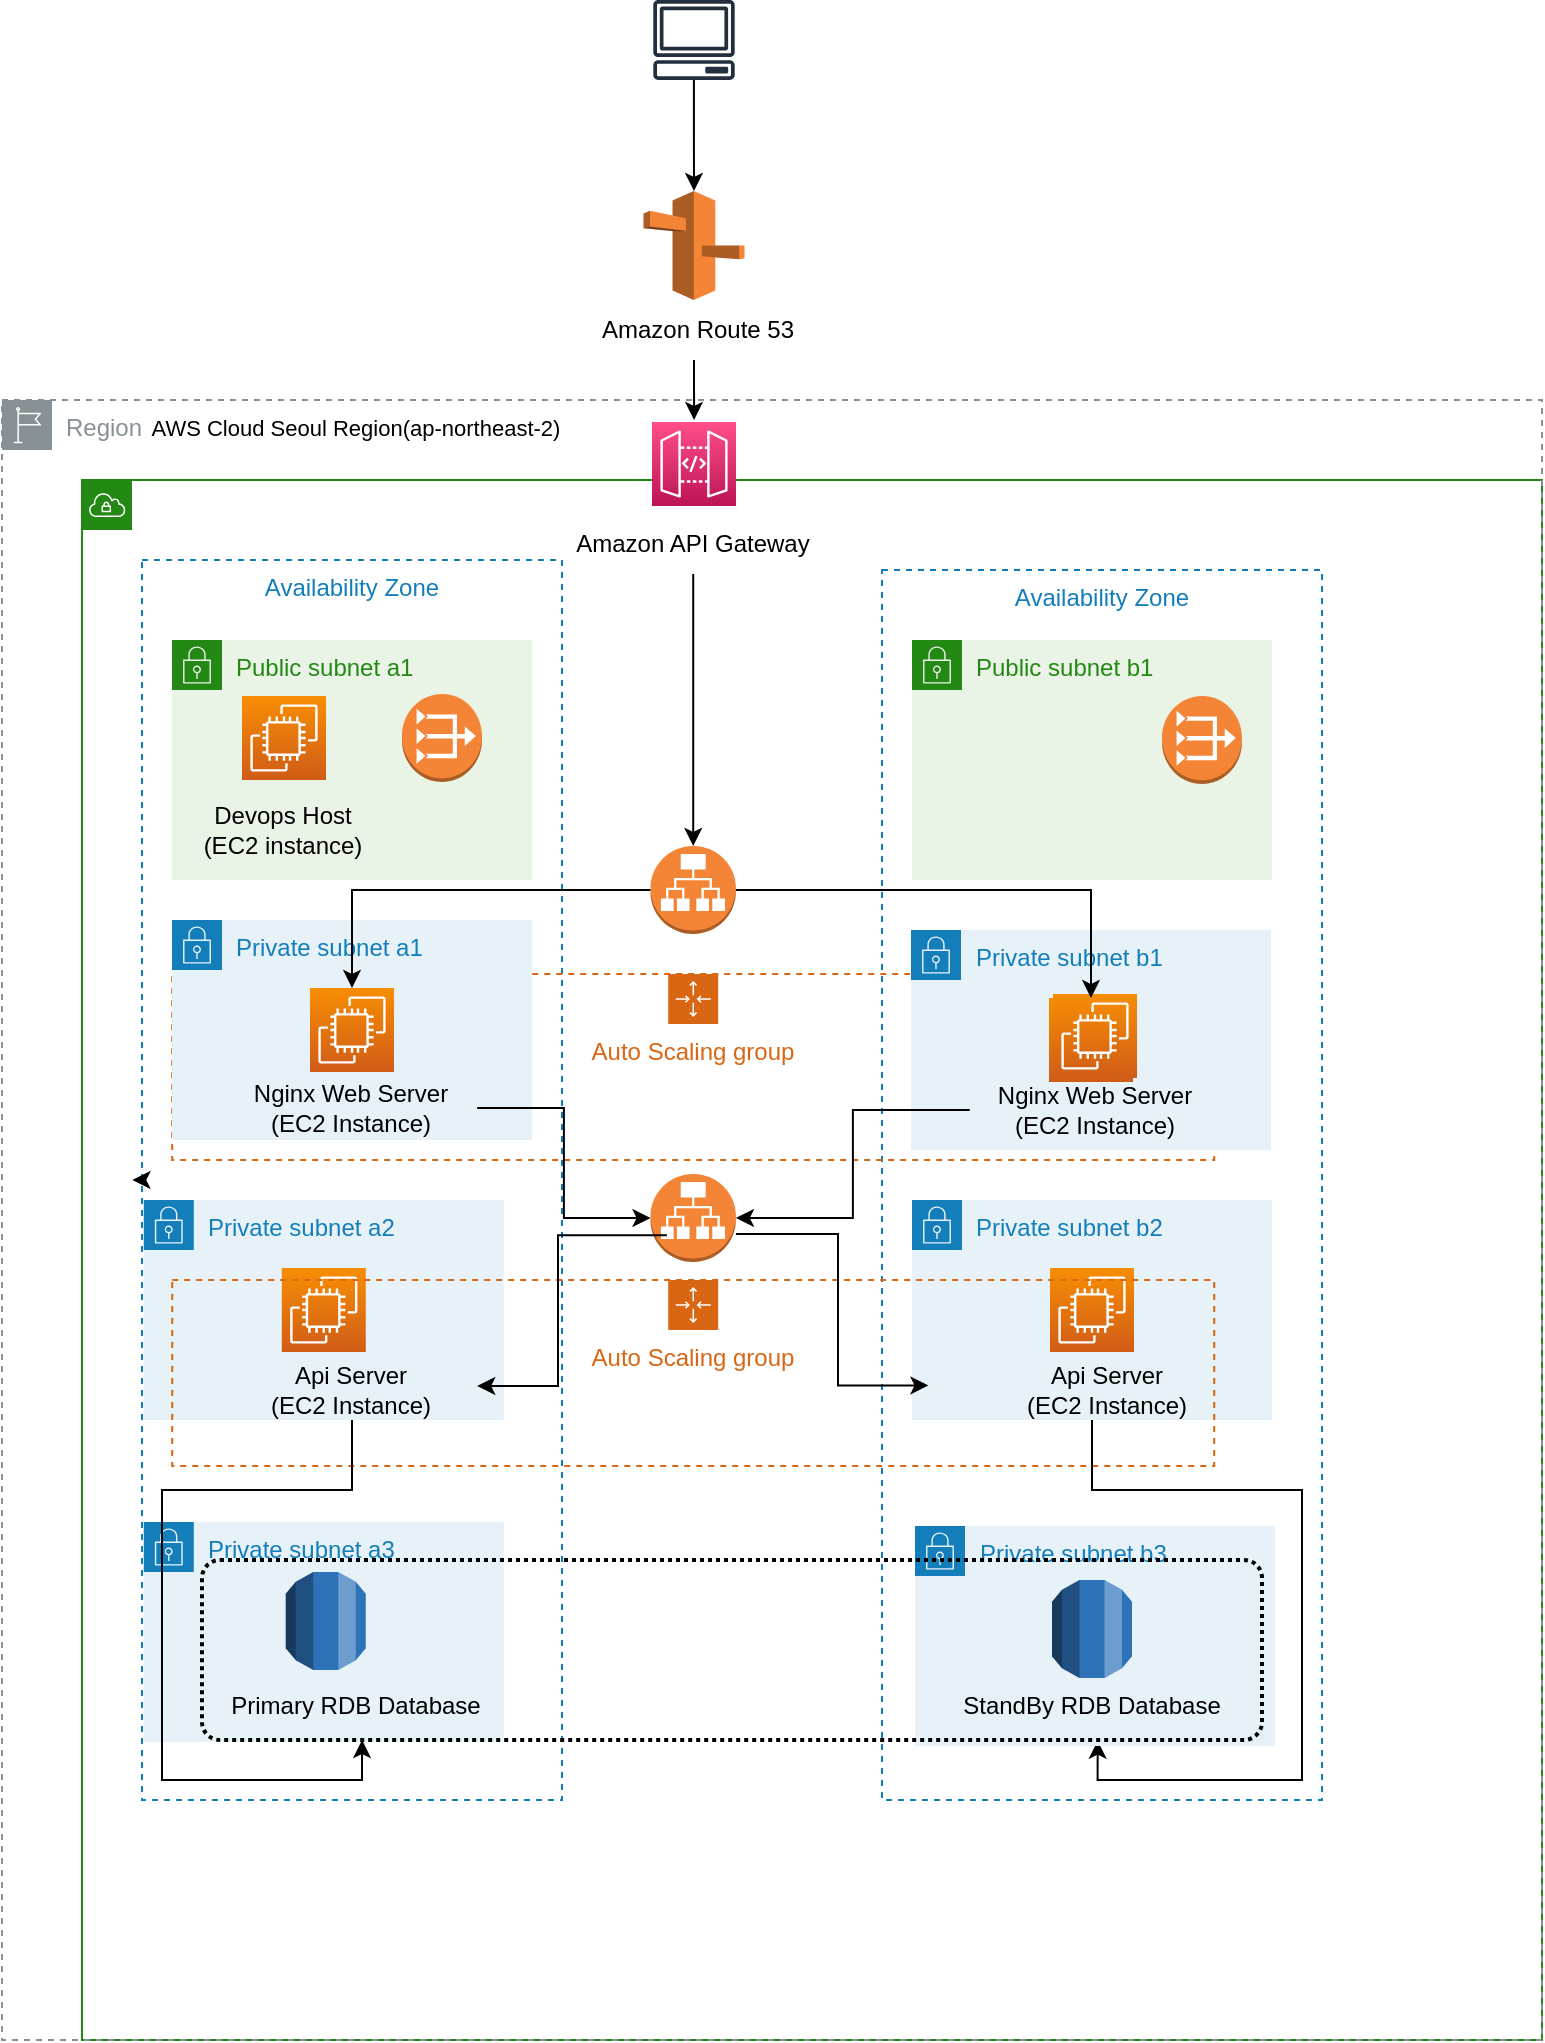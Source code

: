 <mxfile version="21.3.2" type="github">
  <diagram name="페이지-1" id="giBCQDRy0tIcnZJqyviJ">
    <mxGraphModel dx="1487" dy="739" grid="1" gridSize="10" guides="1" tooltips="1" connect="1" arrows="1" fold="1" page="1" pageScale="1" pageWidth="827" pageHeight="1169" math="0" shadow="0">
      <root>
        <mxCell id="0" />
        <mxCell id="1" parent="0" />
        <mxCell id="QBiDkqyLC_gtFL6pFu3h-56" value="Private subnet b2" style="points=[[0,0],[0.25,0],[0.5,0],[0.75,0],[1,0],[1,0.25],[1,0.5],[1,0.75],[1,1],[0.75,1],[0.5,1],[0.25,1],[0,1],[0,0.75],[0,0.5],[0,0.25]];outlineConnect=0;gradientColor=none;html=1;whiteSpace=wrap;fontSize=12;fontStyle=0;container=1;pointerEvents=0;collapsible=0;recursiveResize=0;shape=mxgraph.aws4.group;grIcon=mxgraph.aws4.group_security_group;grStroke=0;strokeColor=#147EBA;fillColor=#E6F2F8;verticalAlign=top;align=left;spacingLeft=30;fontColor=#147EBA;dashed=0;" vertex="1" parent="1">
          <mxGeometry x="515" y="670" width="180" height="110" as="geometry" />
        </mxCell>
        <mxCell id="QBiDkqyLC_gtFL6pFu3h-57" value="" style="sketch=0;points=[[0,0,0],[0.25,0,0],[0.5,0,0],[0.75,0,0],[1,0,0],[0,1,0],[0.25,1,0],[0.5,1,0],[0.75,1,0],[1,1,0],[0,0.25,0],[0,0.5,0],[0,0.75,0],[1,0.25,0],[1,0.5,0],[1,0.75,0]];outlineConnect=0;fontColor=#232F3E;gradientColor=#F78E04;gradientDirection=north;fillColor=#D05C17;strokeColor=#ffffff;dashed=0;verticalLabelPosition=bottom;verticalAlign=top;align=center;html=1;fontSize=12;fontStyle=0;aspect=fixed;shape=mxgraph.aws4.resourceIcon;resIcon=mxgraph.aws4.ec2;" vertex="1" parent="QBiDkqyLC_gtFL6pFu3h-56">
          <mxGeometry x="69" y="34" width="42" height="42" as="geometry" />
        </mxCell>
        <mxCell id="QBiDkqyLC_gtFL6pFu3h-21" value="Availability Zone" style="fillColor=none;strokeColor=#147EBA;dashed=1;verticalAlign=top;fontStyle=0;fontColor=#147EBA;whiteSpace=wrap;html=1;" vertex="1" parent="1">
          <mxGeometry x="500" y="355" width="220" height="615" as="geometry" />
        </mxCell>
        <mxCell id="QBiDkqyLC_gtFL6pFu3h-22" value="Availability Zone" style="fillColor=none;strokeColor=#147EBA;dashed=1;verticalAlign=top;fontStyle=0;fontColor=#147EBA;whiteSpace=wrap;html=1;" vertex="1" parent="1">
          <mxGeometry x="130" y="350" width="210" height="620" as="geometry" />
        </mxCell>
        <UserObject label="" id="QBiDkqyLC_gtFL6pFu3h-16">
          <mxCell style="points=[[0,0],[0.25,0],[0.5,0],[0.75,0],[1,0],[1,0.25],[1,0.5],[1,0.75],[1,1],[0.75,1],[0.5,1],[0.25,1],[0,1],[0,0.75],[0,0.5],[0,0.25]];outlineConnect=0;gradientColor=none;html=1;whiteSpace=wrap;fontSize=12;fontStyle=0;container=1;pointerEvents=0;collapsible=0;recursiveResize=0;shape=mxgraph.aws4.group;grIcon=mxgraph.aws4.group_vpc;strokeColor=#248814;fillColor=none;verticalAlign=top;align=left;spacingLeft=30;fontColor=#AAB7B8;dashed=0;" vertex="1" parent="1">
            <mxGeometry x="100" y="310" width="730" height="780" as="geometry" />
          </mxCell>
        </UserObject>
        <mxCell id="QBiDkqyLC_gtFL6pFu3h-54" value="Private subnet a2" style="points=[[0,0],[0.25,0],[0.5,0],[0.75,0],[1,0],[1,0.25],[1,0.5],[1,0.75],[1,1],[0.75,1],[0.5,1],[0.25,1],[0,1],[0,0.75],[0,0.5],[0,0.25]];outlineConnect=0;gradientColor=none;html=1;whiteSpace=wrap;fontSize=12;fontStyle=0;container=1;pointerEvents=0;collapsible=0;recursiveResize=0;shape=mxgraph.aws4.group;grIcon=mxgraph.aws4.group_security_group;grStroke=0;strokeColor=#147EBA;fillColor=#E6F2F8;verticalAlign=top;align=left;spacingLeft=30;fontColor=#147EBA;dashed=0;" vertex="1" parent="QBiDkqyLC_gtFL6pFu3h-16">
          <mxGeometry x="30.89" y="360" width="180" height="110" as="geometry" />
        </mxCell>
        <mxCell id="QBiDkqyLC_gtFL6pFu3h-55" value="" style="sketch=0;points=[[0,0,0],[0.25,0,0],[0.5,0,0],[0.75,0,0],[1,0,0],[0,1,0],[0.25,1,0],[0.5,1,0],[0.75,1,0],[1,1,0],[0,0.25,0],[0,0.5,0],[0,0.75,0],[1,0.25,0],[1,0.5,0],[1,0.75,0]];outlineConnect=0;fontColor=#232F3E;gradientColor=#F78E04;gradientDirection=north;fillColor=#D05C17;strokeColor=#ffffff;dashed=0;verticalLabelPosition=bottom;verticalAlign=top;align=center;html=1;fontSize=12;fontStyle=0;aspect=fixed;shape=mxgraph.aws4.resourceIcon;resIcon=mxgraph.aws4.ec2;" vertex="1" parent="QBiDkqyLC_gtFL6pFu3h-54">
          <mxGeometry x="69" y="34" width="42" height="42" as="geometry" />
        </mxCell>
        <mxCell id="QBiDkqyLC_gtFL6pFu3h-62" value="Region" style="sketch=0;outlineConnect=0;gradientColor=none;html=1;whiteSpace=wrap;fontSize=12;fontStyle=0;shape=mxgraph.aws4.group;grIcon=mxgraph.aws4.group_region;strokeColor=#879196;fillColor=none;verticalAlign=top;align=left;spacingLeft=30;fontColor=#879196;dashed=1;" vertex="1" parent="QBiDkqyLC_gtFL6pFu3h-16">
          <mxGeometry x="-40" y="-40" width="770" height="820" as="geometry" />
        </mxCell>
        <mxCell id="QBiDkqyLC_gtFL6pFu3h-17" value="" style="outlineConnect=0;dashed=0;verticalLabelPosition=bottom;verticalAlign=top;align=center;html=1;shape=mxgraph.aws3.application_load_balancer;fillColor=#F58536;gradientColor=none;" vertex="1" parent="QBiDkqyLC_gtFL6pFu3h-16">
          <mxGeometry x="284.25" y="183" width="42.71" height="44" as="geometry" />
        </mxCell>
        <mxCell id="QBiDkqyLC_gtFL6pFu3h-20" style="edgeStyle=orthogonalEdgeStyle;rounded=0;orthogonalLoop=1;jettySize=auto;html=1;entryX=0.5;entryY=0;entryDx=0;entryDy=0;entryPerimeter=0;exitX=0.5;exitY=1;exitDx=0;exitDy=0;" edge="1" parent="QBiDkqyLC_gtFL6pFu3h-16" source="QBiDkqyLC_gtFL6pFu3h-15" target="QBiDkqyLC_gtFL6pFu3h-17">
          <mxGeometry relative="1" as="geometry" />
        </mxCell>
        <mxCell id="QBiDkqyLC_gtFL6pFu3h-10" value="" style="endArrow=classic;html=1;rounded=0;exitX=0.5;exitY=1;exitDx=0;exitDy=0;" edge="1" parent="QBiDkqyLC_gtFL6pFu3h-16">
          <mxGeometry width="50" height="50" relative="1" as="geometry">
            <mxPoint x="306" y="-60" as="sourcePoint" />
            <mxPoint x="306.029" y="-30" as="targetPoint" />
          </mxGeometry>
        </mxCell>
        <mxCell id="QBiDkqyLC_gtFL6pFu3h-15" value="Amazon API Gateway" style="rounded=0;whiteSpace=wrap;html=1;strokeColor=none;fillColor=none;" vertex="1" parent="QBiDkqyLC_gtFL6pFu3h-16">
          <mxGeometry x="243.0" y="17" width="125.21" height="30" as="geometry" />
        </mxCell>
        <mxCell id="QBiDkqyLC_gtFL6pFu3h-58" value="Private subnet a3" style="points=[[0,0],[0.25,0],[0.5,0],[0.75,0],[1,0],[1,0.25],[1,0.5],[1,0.75],[1,1],[0.75,1],[0.5,1],[0.25,1],[0,1],[0,0.75],[0,0.5],[0,0.25]];outlineConnect=0;gradientColor=none;html=1;whiteSpace=wrap;fontSize=12;fontStyle=0;container=1;pointerEvents=0;collapsible=0;recursiveResize=0;shape=mxgraph.aws4.group;grIcon=mxgraph.aws4.group_security_group;grStroke=0;strokeColor=#147EBA;fillColor=#E6F2F8;verticalAlign=top;align=left;spacingLeft=30;fontColor=#147EBA;dashed=0;" vertex="1" parent="QBiDkqyLC_gtFL6pFu3h-16">
          <mxGeometry x="30.89" y="521" width="180" height="110" as="geometry" />
        </mxCell>
        <mxCell id="QBiDkqyLC_gtFL6pFu3h-71" value="" style="outlineConnect=0;dashed=0;verticalLabelPosition=bottom;verticalAlign=top;align=center;html=1;shape=mxgraph.aws3.rds;fillColor=#2E73B8;gradientColor=none;" vertex="1" parent="QBiDkqyLC_gtFL6pFu3h-58">
          <mxGeometry x="71" y="25" width="40" height="49" as="geometry" />
        </mxCell>
        <mxCell id="QBiDkqyLC_gtFL6pFu3h-63" value="" style="outlineConnect=0;dashed=0;verticalLabelPosition=bottom;verticalAlign=top;align=center;html=1;shape=mxgraph.aws3.application_load_balancer;fillColor=#F58536;gradientColor=none;" vertex="1" parent="QBiDkqyLC_gtFL6pFu3h-16">
          <mxGeometry x="284.25" y="347" width="42.71" height="44" as="geometry" />
        </mxCell>
        <mxCell id="QBiDkqyLC_gtFL6pFu3h-42" value="Auto Scaling group" style="points=[[0,0],[0.25,0],[0.5,0],[0.75,0],[1,0],[1,0.25],[1,0.5],[1,0.75],[1,1],[0.75,1],[0.5,1],[0.25,1],[0,1],[0,0.75],[0,0.5],[0,0.25]];outlineConnect=0;gradientColor=none;html=1;whiteSpace=wrap;fontSize=12;fontStyle=0;container=1;pointerEvents=0;collapsible=0;recursiveResize=0;shape=mxgraph.aws4.groupCenter;grIcon=mxgraph.aws4.group_auto_scaling_group;grStroke=1;strokeColor=#D86613;fillColor=none;verticalAlign=top;align=center;fontColor=#D86613;dashed=1;spacingTop=25;" vertex="1" parent="QBiDkqyLC_gtFL6pFu3h-16">
          <mxGeometry x="45.11" y="247" width="521" height="93" as="geometry" />
        </mxCell>
        <mxCell id="QBiDkqyLC_gtFL6pFu3h-90" value="Auto Scaling group" style="points=[[0,0],[0.25,0],[0.5,0],[0.75,0],[1,0],[1,0.25],[1,0.5],[1,0.75],[1,1],[0.75,1],[0.5,1],[0.25,1],[0,1],[0,0.75],[0,0.5],[0,0.25]];outlineConnect=0;gradientColor=none;html=1;whiteSpace=wrap;fontSize=12;fontStyle=0;container=1;pointerEvents=0;collapsible=0;recursiveResize=0;shape=mxgraph.aws4.groupCenter;grIcon=mxgraph.aws4.group_auto_scaling_group;grStroke=1;strokeColor=#D86613;fillColor=none;verticalAlign=top;align=center;fontColor=#D86613;dashed=1;spacingTop=25;" vertex="1" parent="QBiDkqyLC_gtFL6pFu3h-16">
          <mxGeometry x="45.11" y="400" width="521" height="93" as="geometry" />
        </mxCell>
        <mxCell id="QBiDkqyLC_gtFL6pFu3h-101" style="edgeStyle=orthogonalEdgeStyle;rounded=0;orthogonalLoop=1;jettySize=auto;html=1;" edge="1" parent="QBiDkqyLC_gtFL6pFu3h-16">
          <mxGeometry relative="1" as="geometry">
            <mxPoint x="326.96" y="377" as="sourcePoint" />
            <mxPoint x="423.23" y="452.7" as="targetPoint" />
            <Array as="points">
              <mxPoint x="378" y="377" />
              <mxPoint x="378" y="453" />
            </Array>
          </mxGeometry>
        </mxCell>
        <mxCell id="QBiDkqyLC_gtFL6pFu3h-48" value="Private subnet b1" style="points=[[0,0],[0.25,0],[0.5,0],[0.75,0],[1,0],[1,0.25],[1,0.5],[1,0.75],[1,1],[0.75,1],[0.5,1],[0.25,1],[0,1],[0,0.75],[0,0.5],[0,0.25]];outlineConnect=0;gradientColor=none;html=1;whiteSpace=wrap;fontSize=12;fontStyle=0;container=1;pointerEvents=0;collapsible=0;recursiveResize=0;shape=mxgraph.aws4.group;grIcon=mxgraph.aws4.group_security_group;grStroke=0;strokeColor=#147EBA;fillColor=#E6F2F8;verticalAlign=top;align=left;spacingLeft=30;fontColor=#147EBA;dashed=0;" vertex="1" parent="1">
          <mxGeometry x="514.5" y="535" width="180" height="110" as="geometry" />
        </mxCell>
        <mxCell id="QBiDkqyLC_gtFL6pFu3h-49" value="" style="sketch=0;points=[[0,0,0],[0.25,0,0],[0.5,0,0],[0.75,0,0],[1,0,0],[0,1,0],[0.25,1,0],[0.5,1,0],[0.75,1,0],[1,1,0],[0,0.25,0],[0,0.5,0],[0,0.75,0],[1,0.25,0],[1,0.5,0],[1,0.75,0]];outlineConnect=0;fontColor=#232F3E;gradientColor=#F78E04;gradientDirection=north;fillColor=#D05C17;strokeColor=#ffffff;dashed=0;verticalLabelPosition=bottom;verticalAlign=top;align=center;html=1;fontSize=12;fontStyle=0;aspect=fixed;shape=mxgraph.aws4.resourceIcon;resIcon=mxgraph.aws4.ec2;" vertex="1" parent="QBiDkqyLC_gtFL6pFu3h-48">
          <mxGeometry x="69" y="34" width="42" height="42" as="geometry" />
        </mxCell>
        <mxCell id="QBiDkqyLC_gtFL6pFu3h-26" value="Private subnet a1" style="points=[[0,0],[0.25,0],[0.5,0],[0.75,0],[1,0],[1,0.25],[1,0.5],[1,0.75],[1,1],[0.75,1],[0.5,1],[0.25,1],[0,1],[0,0.75],[0,0.5],[0,0.25]];outlineConnect=0;gradientColor=none;html=1;whiteSpace=wrap;fontSize=12;fontStyle=0;container=1;pointerEvents=0;collapsible=0;recursiveResize=0;shape=mxgraph.aws4.group;grIcon=mxgraph.aws4.group_security_group;grStroke=0;strokeColor=#147EBA;fillColor=#E6F2F8;verticalAlign=top;align=left;spacingLeft=30;fontColor=#147EBA;dashed=0;" vertex="1" parent="1">
          <mxGeometry x="145" y="530" width="180" height="110" as="geometry" />
        </mxCell>
        <mxCell id="QBiDkqyLC_gtFL6pFu3h-30" value="" style="sketch=0;points=[[0,0,0],[0.25,0,0],[0.5,0,0],[0.75,0,0],[1,0,0],[0,1,0],[0.25,1,0],[0.5,1,0],[0.75,1,0],[1,1,0],[0,0.25,0],[0,0.5,0],[0,0.75,0],[1,0.25,0],[1,0.5,0],[1,0.75,0]];outlineConnect=0;fontColor=#232F3E;gradientColor=#F78E04;gradientDirection=north;fillColor=#D05C17;strokeColor=#ffffff;dashed=0;verticalLabelPosition=bottom;verticalAlign=top;align=center;html=1;fontSize=12;fontStyle=0;aspect=fixed;shape=mxgraph.aws4.resourceIcon;resIcon=mxgraph.aws4.ec2;" vertex="1" parent="QBiDkqyLC_gtFL6pFu3h-26">
          <mxGeometry x="69" y="34" width="42" height="42" as="geometry" />
        </mxCell>
        <mxCell id="QBiDkqyLC_gtFL6pFu3h-14" value="" style="edgeStyle=orthogonalEdgeStyle;rounded=0;orthogonalLoop=1;jettySize=auto;html=1;entryX=0.5;entryY=0;entryDx=0;entryDy=0;entryPerimeter=0;" edge="1" parent="1" source="QBiDkqyLC_gtFL6pFu3h-1" target="QBiDkqyLC_gtFL6pFu3h-104">
          <mxGeometry relative="1" as="geometry">
            <mxPoint x="407" y="170" as="targetPoint" />
          </mxGeometry>
        </mxCell>
        <mxCell id="QBiDkqyLC_gtFL6pFu3h-1" value="" style="sketch=0;outlineConnect=0;fontColor=#232F3E;gradientColor=none;fillColor=#232F3D;strokeColor=none;dashed=0;verticalLabelPosition=bottom;verticalAlign=top;align=center;html=1;fontSize=12;fontStyle=0;aspect=fixed;pointerEvents=1;shape=mxgraph.aws4.client;" vertex="1" parent="1">
          <mxGeometry x="385.47" y="70" width="41.05" height="40" as="geometry" />
        </mxCell>
        <mxCell id="QBiDkqyLC_gtFL6pFu3h-23" value="Public subnet a1" style="points=[[0,0],[0.25,0],[0.5,0],[0.75,0],[1,0],[1,0.25],[1,0.5],[1,0.75],[1,1],[0.75,1],[0.5,1],[0.25,1],[0,1],[0,0.75],[0,0.5],[0,0.25]];outlineConnect=0;gradientColor=none;html=1;whiteSpace=wrap;fontSize=12;fontStyle=0;container=1;pointerEvents=0;collapsible=0;recursiveResize=0;shape=mxgraph.aws4.group;grIcon=mxgraph.aws4.group_security_group;grStroke=0;strokeColor=#248814;fillColor=#E9F3E6;verticalAlign=top;align=left;spacingLeft=30;fontColor=#248814;dashed=0;" vertex="1" parent="1">
          <mxGeometry x="145" y="390" width="180" height="120" as="geometry" />
        </mxCell>
        <mxCell id="QBiDkqyLC_gtFL6pFu3h-36" value="" style="outlineConnect=0;dashed=0;verticalLabelPosition=bottom;verticalAlign=top;align=center;html=1;shape=mxgraph.aws3.vpc_nat_gateway;fillColor=#F58536;gradientColor=none;" vertex="1" parent="QBiDkqyLC_gtFL6pFu3h-23">
          <mxGeometry x="115" y="27" width="40" height="44" as="geometry" />
        </mxCell>
        <mxCell id="QBiDkqyLC_gtFL6pFu3h-28" value="Devops Host&lt;br&gt;(EC2 instance)" style="rounded=0;whiteSpace=wrap;html=1;strokeColor=none;fillColor=none;" vertex="1" parent="QBiDkqyLC_gtFL6pFu3h-23">
          <mxGeometry x="-6.61" y="80" width="125.21" height="30" as="geometry" />
        </mxCell>
        <mxCell id="QBiDkqyLC_gtFL6pFu3h-27" value="" style="sketch=0;points=[[0,0,0],[0.25,0,0],[0.5,0,0],[0.75,0,0],[1,0,0],[0,1,0],[0.25,1,0],[0.5,1,0],[0.75,1,0],[1,1,0],[0,0.25,0],[0,0.5,0],[0,0.75,0],[1,0.25,0],[1,0.5,0],[1,0.75,0]];outlineConnect=0;fontColor=#232F3E;gradientColor=#F78E04;gradientDirection=north;fillColor=#D05C17;strokeColor=#ffffff;dashed=0;verticalLabelPosition=bottom;verticalAlign=top;align=center;html=1;fontSize=12;fontStyle=0;aspect=fixed;shape=mxgraph.aws4.resourceIcon;resIcon=mxgraph.aws4.ec2;" vertex="1" parent="1">
          <mxGeometry x="180" y="418" width="42" height="42" as="geometry" />
        </mxCell>
        <mxCell id="QBiDkqyLC_gtFL6pFu3h-29" value="Public subnet b1" style="points=[[0,0],[0.25,0],[0.5,0],[0.75,0],[1,0],[1,0.25],[1,0.5],[1,0.75],[1,1],[0.75,1],[0.5,1],[0.25,1],[0,1],[0,0.75],[0,0.5],[0,0.25]];outlineConnect=0;gradientColor=none;html=1;whiteSpace=wrap;fontSize=12;fontStyle=0;container=1;pointerEvents=0;collapsible=0;recursiveResize=0;shape=mxgraph.aws4.group;grIcon=mxgraph.aws4.group_security_group;grStroke=0;strokeColor=#248814;fillColor=#E9F3E6;verticalAlign=top;align=left;spacingLeft=30;fontColor=#248814;dashed=0;" vertex="1" parent="1">
          <mxGeometry x="515" y="390" width="180" height="120" as="geometry" />
        </mxCell>
        <mxCell id="QBiDkqyLC_gtFL6pFu3h-37" value="" style="outlineConnect=0;dashed=0;verticalLabelPosition=bottom;verticalAlign=top;align=center;html=1;shape=mxgraph.aws3.vpc_nat_gateway;fillColor=#F58536;gradientColor=none;" vertex="1" parent="QBiDkqyLC_gtFL6pFu3h-29">
          <mxGeometry x="125" y="28" width="40" height="44" as="geometry" />
        </mxCell>
        <mxCell id="QBiDkqyLC_gtFL6pFu3h-31" value="" style="sketch=0;points=[[0,0,0],[0.25,0,0],[0.5,0,0],[0.75,0,0],[1,0,0],[0,1,0],[0.25,1,0],[0.5,1,0],[0.75,1,0],[1,1,0],[0,0.25,0],[0,0.5,0],[0,0.75,0],[1,0.25,0],[1,0.5,0],[1,0.75,0]];outlineConnect=0;fontColor=#232F3E;gradientColor=#F78E04;gradientDirection=north;fillColor=#D05C17;strokeColor=#ffffff;dashed=0;verticalLabelPosition=bottom;verticalAlign=top;align=center;html=1;fontSize=12;fontStyle=0;aspect=fixed;shape=mxgraph.aws4.resourceIcon;resIcon=mxgraph.aws4.ec2;" vertex="1" parent="1">
          <mxGeometry x="585.5" y="567" width="42" height="42" as="geometry" />
        </mxCell>
        <mxCell id="QBiDkqyLC_gtFL6pFu3h-68" style="edgeStyle=orthogonalEdgeStyle;rounded=0;orthogonalLoop=1;jettySize=auto;html=1;entryX=0;entryY=0.5;entryDx=0;entryDy=0;entryPerimeter=0;" edge="1" parent="1" source="QBiDkqyLC_gtFL6pFu3h-41" target="QBiDkqyLC_gtFL6pFu3h-63">
          <mxGeometry relative="1" as="geometry" />
        </mxCell>
        <mxCell id="QBiDkqyLC_gtFL6pFu3h-41" value="Nginx Web Server&lt;br&gt;(EC2 Instance)" style="rounded=0;whiteSpace=wrap;html=1;strokeColor=none;fillColor=none;" vertex="1" parent="1">
          <mxGeometry x="172.39" y="609" width="125.21" height="30" as="geometry" />
        </mxCell>
        <mxCell id="QBiDkqyLC_gtFL6pFu3h-46" style="edgeStyle=orthogonalEdgeStyle;rounded=0;orthogonalLoop=1;jettySize=auto;html=1;exitX=0;exitY=0.5;exitDx=0;exitDy=0;exitPerimeter=0;" edge="1" parent="1" source="QBiDkqyLC_gtFL6pFu3h-17" target="QBiDkqyLC_gtFL6pFu3h-30">
          <mxGeometry relative="1" as="geometry" />
        </mxCell>
        <mxCell id="QBiDkqyLC_gtFL6pFu3h-50" style="edgeStyle=orthogonalEdgeStyle;rounded=0;orthogonalLoop=1;jettySize=auto;html=1;" edge="1" parent="1" source="QBiDkqyLC_gtFL6pFu3h-17" target="QBiDkqyLC_gtFL6pFu3h-49">
          <mxGeometry relative="1" as="geometry" />
        </mxCell>
        <mxCell id="QBiDkqyLC_gtFL6pFu3h-69" style="edgeStyle=orthogonalEdgeStyle;rounded=0;orthogonalLoop=1;jettySize=auto;html=1;entryX=1;entryY=0.5;entryDx=0;entryDy=0;entryPerimeter=0;" edge="1" parent="1" source="QBiDkqyLC_gtFL6pFu3h-51" target="QBiDkqyLC_gtFL6pFu3h-63">
          <mxGeometry relative="1" as="geometry" />
        </mxCell>
        <mxCell id="QBiDkqyLC_gtFL6pFu3h-51" value="Nginx Web Server&lt;br&gt;(EC2 Instance)" style="rounded=0;whiteSpace=wrap;html=1;strokeColor=none;fillColor=none;" vertex="1" parent="1">
          <mxGeometry x="543.89" y="610" width="125.21" height="30" as="geometry" />
        </mxCell>
        <mxCell id="QBiDkqyLC_gtFL6pFu3h-11" value="" style="sketch=0;points=[[0,0,0],[0.25,0,0],[0.5,0,0],[0.75,0,0],[1,0,0],[0,1,0],[0.25,1,0],[0.5,1,0],[0.75,1,0],[1,1,0],[0,0.25,0],[0,0.5,0],[0,0.75,0],[1,0.25,0],[1,0.5,0],[1,0.75,0]];outlineConnect=0;fontColor=#232F3E;gradientColor=#FF4F8B;gradientDirection=north;fillColor=#BC1356;strokeColor=#ffffff;dashed=0;verticalLabelPosition=bottom;verticalAlign=top;align=center;html=1;fontSize=12;fontStyle=0;aspect=fixed;shape=mxgraph.aws4.resourceIcon;resIcon=mxgraph.aws4.api_gateway;" vertex="1" parent="1">
          <mxGeometry x="385" y="281" width="42" height="42" as="geometry" />
        </mxCell>
        <mxCell id="QBiDkqyLC_gtFL6pFu3h-5" value="Amazon Route 53" style="rounded=0;whiteSpace=wrap;html=1;strokeColor=none;fillColor=none;" vertex="1" parent="1">
          <mxGeometry x="348" y="220" width="120" height="30" as="geometry" />
        </mxCell>
        <mxCell id="QBiDkqyLC_gtFL6pFu3h-92" style="edgeStyle=orthogonalEdgeStyle;rounded=0;orthogonalLoop=1;jettySize=auto;html=1;entryX=0.845;entryY=1.004;entryDx=0;entryDy=0;entryPerimeter=0;" edge="1" parent="1" source="QBiDkqyLC_gtFL6pFu3h-56" target="QBiDkqyLC_gtFL6pFu3h-85">
          <mxGeometry relative="1" as="geometry" />
        </mxCell>
        <mxCell id="QBiDkqyLC_gtFL6pFu3h-60" value="Private subnet b3" style="points=[[0,0],[0.25,0],[0.5,0],[0.75,0],[1,0],[1,0.25],[1,0.5],[1,0.75],[1,1],[0.75,1],[0.5,1],[0.25,1],[0,1],[0,0.75],[0,0.5],[0,0.25]];outlineConnect=0;gradientColor=none;html=1;whiteSpace=wrap;fontSize=12;fontStyle=0;container=1;pointerEvents=0;collapsible=0;recursiveResize=0;shape=mxgraph.aws4.group;grIcon=mxgraph.aws4.group_security_group;grStroke=0;strokeColor=#147EBA;fillColor=#E6F2F8;verticalAlign=top;align=left;spacingLeft=30;fontColor=#147EBA;dashed=0;" vertex="1" parent="1">
          <mxGeometry x="516.5" y="833" width="180" height="110" as="geometry" />
        </mxCell>
        <mxCell id="QBiDkqyLC_gtFL6pFu3h-87" value="StandBy RDB Database" style="rounded=0;whiteSpace=wrap;html=1;strokeColor=none;fillColor=none;" vertex="1" parent="QBiDkqyLC_gtFL6pFu3h-60">
          <mxGeometry x="19.69" y="75" width="137.61" height="30" as="geometry" />
        </mxCell>
        <mxCell id="QBiDkqyLC_gtFL6pFu3h-9" value="&lt;font style=&quot;font-size: 11px;&quot;&gt;AWS Cloud Seoul Region(ap-northeast-2)&lt;/font&gt;" style="rounded=0;whiteSpace=wrap;html=1;strokeColor=none;fillColor=none;" vertex="1" parent="1">
          <mxGeometry x="132" y="269" width="210" height="30" as="geometry" />
        </mxCell>
        <mxCell id="QBiDkqyLC_gtFL6pFu3h-83" value="" style="outlineConnect=0;dashed=0;verticalLabelPosition=bottom;verticalAlign=top;align=center;html=1;shape=mxgraph.aws3.rds;fillColor=#2E73B8;gradientColor=none;" vertex="1" parent="1">
          <mxGeometry x="585" y="860" width="40" height="49" as="geometry" />
        </mxCell>
        <mxCell id="QBiDkqyLC_gtFL6pFu3h-86" value="Primary RDB Database" style="rounded=0;whiteSpace=wrap;html=1;strokeColor=none;fillColor=none;" vertex="1" parent="1">
          <mxGeometry x="168.2" y="908" width="137.61" height="30" as="geometry" />
        </mxCell>
        <mxCell id="QBiDkqyLC_gtFL6pFu3h-85" value="" style="rounded=1;arcSize=10;dashed=1;fillColor=none;gradientColor=none;dashPattern=1 1;strokeWidth=2;" vertex="1" parent="1">
          <mxGeometry x="160" y="850" width="530" height="90" as="geometry" />
        </mxCell>
        <mxCell id="QBiDkqyLC_gtFL6pFu3h-91" style="edgeStyle=orthogonalEdgeStyle;rounded=0;orthogonalLoop=1;jettySize=auto;html=1;entryX=0.151;entryY=1;entryDx=0;entryDy=0;entryPerimeter=0;" edge="1" parent="1" source="QBiDkqyLC_gtFL6pFu3h-88" target="QBiDkqyLC_gtFL6pFu3h-85">
          <mxGeometry relative="1" as="geometry" />
        </mxCell>
        <mxCell id="QBiDkqyLC_gtFL6pFu3h-88" value="Api Server&lt;br&gt;(EC2 Instance)" style="rounded=0;whiteSpace=wrap;html=1;strokeColor=none;fillColor=none;" vertex="1" parent="1">
          <mxGeometry x="172.39" y="750" width="125.21" height="30" as="geometry" />
        </mxCell>
        <mxCell id="QBiDkqyLC_gtFL6pFu3h-89" value="Api Server&lt;br&gt;(EC2 Instance)" style="rounded=0;whiteSpace=wrap;html=1;strokeColor=none;fillColor=none;" vertex="1" parent="1">
          <mxGeometry x="550" y="750" width="125.21" height="30" as="geometry" />
        </mxCell>
        <mxCell id="QBiDkqyLC_gtFL6pFu3h-93" style="edgeStyle=orthogonalEdgeStyle;rounded=0;orthogonalLoop=1;jettySize=auto;html=1;exitX=0;exitY=0.5;exitDx=0;exitDy=0;entryX=-0.023;entryY=0.499;entryDx=0;entryDy=0;entryPerimeter=0;" edge="1" parent="1" source="QBiDkqyLC_gtFL6pFu3h-22" target="QBiDkqyLC_gtFL6pFu3h-22">
          <mxGeometry relative="1" as="geometry" />
        </mxCell>
        <mxCell id="QBiDkqyLC_gtFL6pFu3h-100" style="edgeStyle=orthogonalEdgeStyle;rounded=0;orthogonalLoop=1;jettySize=auto;html=1;exitX=0.145;exitY=0.855;exitDx=0;exitDy=0;exitPerimeter=0;" edge="1" parent="1" target="QBiDkqyLC_gtFL6pFu3h-88">
          <mxGeometry relative="1" as="geometry">
            <mxPoint x="392.443" y="687.62" as="sourcePoint" />
            <mxPoint x="289.6" y="758" as="targetPoint" />
            <Array as="points">
              <mxPoint x="338" y="688" />
              <mxPoint x="338" y="763" />
            </Array>
          </mxGeometry>
        </mxCell>
        <mxCell id="QBiDkqyLC_gtFL6pFu3h-104" value="" style="outlineConnect=0;dashed=0;verticalLabelPosition=bottom;verticalAlign=top;align=center;html=1;shape=mxgraph.aws3.route_53;fillColor=#F58536;gradientColor=none;" vertex="1" parent="1">
          <mxGeometry x="380.75" y="165.5" width="50.5" height="54.5" as="geometry" />
        </mxCell>
      </root>
    </mxGraphModel>
  </diagram>
</mxfile>
